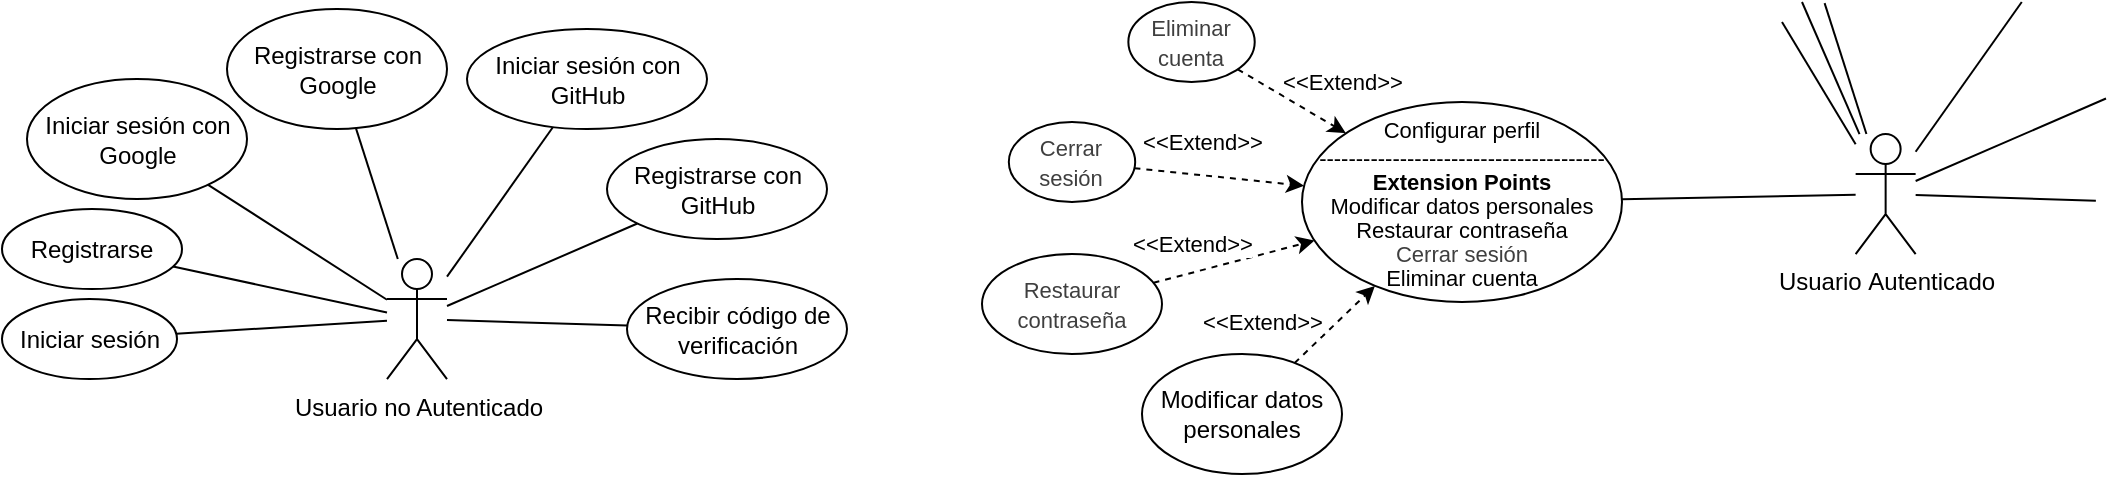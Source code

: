 <mxfile>
    <diagram id="R2lEEEUBdFMjLlhIrx00" name="Page-1">
        <mxGraphModel dx="868" dy="2611" grid="1" gridSize="10" guides="1" tooltips="1" connect="1" arrows="1" fold="1" page="1" pageScale="1" pageWidth="2000" pageHeight="2000" math="0" shadow="0" extFonts="Permanent Marker^https://fonts.googleapis.com/css?family=Permanent+Marker">
            <root>
                <mxCell id="0"/>
                <mxCell id="1" parent="0"/>
                <mxCell id="116" style="edgeStyle=none;html=1;endArrow=none;endFill=0;" parent="1" source="112" edge="1">
                    <mxGeometry relative="1" as="geometry">
                        <mxPoint x="1000" y="-1140" as="targetPoint"/>
                    </mxGeometry>
                </mxCell>
                <mxCell id="118" style="edgeStyle=none;html=1;endArrow=none;endFill=0;" parent="1" source="112" target="132" edge="1">
                    <mxGeometry relative="1" as="geometry">
                        <mxPoint x="937.539" y="-1111.168" as="targetPoint"/>
                    </mxGeometry>
                </mxCell>
                <mxCell id="120" style="edgeStyle=none;html=1;endArrow=none;endFill=0;" parent="1" source="112" edge="1">
                    <mxGeometry relative="1" as="geometry">
                        <mxPoint x="1109.89" y="-1139.996" as="targetPoint"/>
                    </mxGeometry>
                </mxCell>
                <mxCell id="122" style="edgeStyle=none;html=1;endArrow=none;endFill=0;" parent="1" source="112" edge="1">
                    <mxGeometry relative="1" as="geometry">
                        <mxPoint x="1011.299" y="-1139.429" as="targetPoint"/>
                    </mxGeometry>
                </mxCell>
                <mxCell id="124" style="edgeStyle=none;html=1;endArrow=none;endFill=0;" parent="1" source="112" edge="1">
                    <mxGeometry relative="1" as="geometry">
                        <mxPoint x="1152.0" y="-1091.735" as="targetPoint"/>
                    </mxGeometry>
                </mxCell>
                <mxCell id="126" style="edgeStyle=none;html=1;endArrow=none;endFill=0;" parent="1" source="112" edge="1">
                    <mxGeometry relative="1" as="geometry">
                        <mxPoint x="990" y="-1130" as="targetPoint"/>
                    </mxGeometry>
                </mxCell>
                <mxCell id="128" style="edgeStyle=none;html=1;endArrow=none;endFill=0;" parent="1" source="112" edge="1">
                    <mxGeometry relative="1" as="geometry">
                        <mxPoint x="1146.935" y="-1040.594" as="targetPoint"/>
                    </mxGeometry>
                </mxCell>
                <mxCell id="112" value="Usuario&lt;span style=&quot;background-color: transparent;&quot;&gt;&amp;nbsp;Autenticado&lt;/span&gt;" style="shape=umlActor;verticalLabelPosition=bottom;verticalAlign=top;html=1;outlineConnect=0;" parent="1" vertex="1">
                    <mxGeometry x="1026.82" y="-1073.98" width="30" height="60" as="geometry"/>
                </mxCell>
                <mxCell id="132" value="&lt;font style=&quot;font-size: 11px; line-height: 100%;&quot;&gt;Configurar perfil&lt;/font&gt;&lt;div style=&quot;line-height: 100%;&quot;&gt;&lt;font style=&quot;font-size: 11px; line-height: 100%;&quot;&gt;---------------------------------------&lt;/font&gt;&lt;/div&gt;&lt;div style=&quot;line-height: 100%;&quot;&gt;&lt;b&gt;&lt;font style=&quot;font-size: 11px; line-height: 100%;&quot;&gt;Extension Points&lt;/font&gt;&lt;/b&gt;&lt;/div&gt;&lt;div style=&quot;line-height: 100%;&quot;&gt;&lt;font style=&quot;font-size: 11px; line-height: 100%;&quot;&gt;Modificar datos personales&lt;/font&gt;&lt;/div&gt;&lt;div style=&quot;line-height: 100%;&quot;&gt;&lt;span style=&quot;font-size: 11px;&quot;&gt;Restaurar contraseña&lt;/span&gt;&lt;/div&gt;&lt;div style=&quot;line-height: 100%;&quot;&gt;&lt;span style=&quot;color: rgb(63, 63, 63); font-size: 11px;&quot;&gt;Cerrar sesión&lt;/span&gt;&lt;span style=&quot;font-size: 11px;&quot;&gt;&lt;/span&gt;&lt;/div&gt;&lt;div style=&quot;line-height: 100%;&quot;&gt;&lt;span style=&quot;font-size: 11px;&quot;&gt;Eliminar cuenta&lt;/span&gt;&lt;/div&gt;" style="ellipse;whiteSpace=wrap;html=1;" parent="1" vertex="1">
                    <mxGeometry x="750" y="-1090" width="160" height="100" as="geometry"/>
                </mxCell>
                <mxCell id="133" value="Modificar datos personales" style="ellipse;whiteSpace=wrap;html=1;" parent="1" vertex="1">
                    <mxGeometry x="670" y="-963.98" width="100" height="60" as="geometry"/>
                </mxCell>
                <mxCell id="134" value="" style="endArrow=classic;html=1;dashed=1;" parent="1" source="133" target="132" edge="1">
                    <mxGeometry width="50" height="50" relative="1" as="geometry">
                        <mxPoint x="760.951" y="-1164.533" as="sourcePoint"/>
                        <mxPoint x="810.64" y="-1110" as="targetPoint"/>
                    </mxGeometry>
                </mxCell>
                <mxCell id="135" value="&amp;lt;&amp;lt;Extend&amp;gt;&amp;gt;" style="edgeLabel;html=1;align=center;verticalAlign=middle;resizable=0;points=[];" parent="134" vertex="1" connectable="0">
                    <mxGeometry x="-0.129" y="1" relative="1" as="geometry">
                        <mxPoint x="-33" y="-3" as="offset"/>
                    </mxGeometry>
                </mxCell>
                <mxCell id="136" value="&lt;span style=&quot;color: rgb(63, 63, 63); font-size: 11px;&quot;&gt;Restaurar contraseña&lt;/span&gt;" style="ellipse;whiteSpace=wrap;html=1;" parent="1" vertex="1">
                    <mxGeometry x="590" y="-1013.98" width="90" height="50" as="geometry"/>
                </mxCell>
                <mxCell id="137" value="" style="endArrow=classic;html=1;dashed=1;" parent="1" source="136" target="132" edge="1">
                    <mxGeometry width="50" height="50" relative="1" as="geometry">
                        <mxPoint x="860.951" y="-1244.533" as="sourcePoint"/>
                        <mxPoint x="828.286" y="-1162.791" as="targetPoint"/>
                    </mxGeometry>
                </mxCell>
                <mxCell id="138" value="&amp;lt;&amp;lt;Extend&amp;gt;&amp;gt;" style="edgeLabel;html=1;align=center;verticalAlign=middle;resizable=0;points=[];" parent="137" vertex="1" connectable="0">
                    <mxGeometry x="-0.129" y="1" relative="1" as="geometry">
                        <mxPoint x="-16" y="-10" as="offset"/>
                    </mxGeometry>
                </mxCell>
                <mxCell id="139" value="&lt;span style=&quot;color: rgb(63, 63, 63); font-size: 11px;&quot;&gt;Cerrar sesión&lt;/span&gt;" style="ellipse;whiteSpace=wrap;html=1;" parent="1" vertex="1">
                    <mxGeometry x="603.41" y="-1080" width="63.18" height="40" as="geometry"/>
                </mxCell>
                <mxCell id="140" value="" style="endArrow=classic;html=1;dashed=1;" parent="1" source="139" target="132" edge="1">
                    <mxGeometry width="50" height="50" relative="1" as="geometry">
                        <mxPoint x="957.771" y="-1285.533" as="sourcePoint"/>
                        <mxPoint x="931.82" y="-1150" as="targetPoint"/>
                    </mxGeometry>
                </mxCell>
                <mxCell id="141" value="&amp;lt;&amp;lt;Extend&amp;gt;&amp;gt;" style="edgeLabel;html=1;align=center;verticalAlign=middle;resizable=0;points=[];" parent="140" vertex="1" connectable="0">
                    <mxGeometry x="-0.129" y="1" relative="1" as="geometry">
                        <mxPoint x="-3" y="-16" as="offset"/>
                    </mxGeometry>
                </mxCell>
                <mxCell id="142" value="&lt;span style=&quot;color: rgb(63, 63, 63); font-size: 11px;&quot;&gt;Eliminar cuenta&lt;/span&gt;" style="ellipse;whiteSpace=wrap;html=1;" parent="1" vertex="1">
                    <mxGeometry x="663.18" y="-1140" width="63.18" height="40" as="geometry"/>
                </mxCell>
                <mxCell id="143" value="" style="endArrow=classic;html=1;dashed=1;" parent="1" source="142" target="132" edge="1">
                    <mxGeometry width="50" height="50" relative="1" as="geometry">
                        <mxPoint x="1077.151" y="-1275.533" as="sourcePoint"/>
                        <mxPoint x="894.264" y="-1094.89" as="targetPoint"/>
                    </mxGeometry>
                </mxCell>
                <mxCell id="144" value="&amp;lt;&amp;lt;Extend&amp;gt;&amp;gt;" style="edgeLabel;html=1;align=center;verticalAlign=middle;resizable=0;points=[];" parent="143" vertex="1" connectable="0">
                    <mxGeometry x="-0.129" y="1" relative="1" as="geometry">
                        <mxPoint x="28" y="-7" as="offset"/>
                    </mxGeometry>
                </mxCell>
                <mxCell id="145" style="edgeStyle=none;html=1;endArrow=none;endFill=0;" edge="1" parent="1" source="152" target="153">
                    <mxGeometry relative="1" as="geometry">
                        <mxPoint x="307.5" y="-1101.48" as="targetPoint"/>
                    </mxGeometry>
                </mxCell>
                <mxCell id="146" style="edgeStyle=none;html=1;endArrow=none;endFill=0;" edge="1" parent="1" source="152" target="154">
                    <mxGeometry relative="1" as="geometry">
                        <mxPoint x="432.5" y="-1061.48" as="targetPoint"/>
                    </mxGeometry>
                </mxCell>
                <mxCell id="147" style="edgeStyle=none;html=1;endArrow=none;endFill=0;" edge="1" parent="1" source="152" target="155">
                    <mxGeometry relative="1" as="geometry">
                        <mxPoint x="442.5" y="-1001.48" as="targetPoint"/>
                    </mxGeometry>
                </mxCell>
                <mxCell id="148" style="edgeStyle=none;html=1;endArrow=none;endFill=0;" edge="1" parent="1" source="152" target="156">
                    <mxGeometry relative="1" as="geometry">
                        <mxPoint x="212.5" y="-1061.48" as="targetPoint"/>
                    </mxGeometry>
                </mxCell>
                <mxCell id="149" style="edgeStyle=none;html=1;endArrow=none;endFill=0;" edge="1" parent="1" source="152" target="157">
                    <mxGeometry relative="1" as="geometry">
                        <mxPoint x="422.5" y="-1051.48" as="targetPoint"/>
                    </mxGeometry>
                </mxCell>
                <mxCell id="150" style="edgeStyle=none;html=1;endArrow=none;endFill=0;" edge="1" parent="1" source="152" target="158">
                    <mxGeometry relative="1" as="geometry">
                        <mxPoint x="172.5" y="-1011.48" as="targetPoint"/>
                    </mxGeometry>
                </mxCell>
                <mxCell id="151" style="edgeStyle=none;html=1;endArrow=none;endFill=0;" edge="1" parent="1" source="152" target="159">
                    <mxGeometry relative="1" as="geometry">
                        <mxPoint x="422.5" y="-991.48" as="targetPoint"/>
                    </mxGeometry>
                </mxCell>
                <mxCell id="152" value="Usuario no Autenticado" style="shape=umlActor;verticalLabelPosition=bottom;verticalAlign=top;html=1;outlineConnect=0;" vertex="1" parent="1">
                    <mxGeometry x="292.5" y="-1011.48" width="30" height="60" as="geometry"/>
                </mxCell>
                <mxCell id="153" value="Iniciar sesión" style="ellipse;whiteSpace=wrap;html=1;" vertex="1" parent="1">
                    <mxGeometry x="100" y="-991.48" width="87.5" height="40" as="geometry"/>
                </mxCell>
                <mxCell id="154" value="Iniciar sesión con Google" style="ellipse;whiteSpace=wrap;html=1;" vertex="1" parent="1">
                    <mxGeometry x="112.5" y="-1101.48" width="110" height="60" as="geometry"/>
                </mxCell>
                <mxCell id="155" value="Iniciar sesión con GitHub" style="ellipse;whiteSpace=wrap;html=1;" vertex="1" parent="1">
                    <mxGeometry x="332.5" y="-1126.48" width="120" height="50" as="geometry"/>
                </mxCell>
                <mxCell id="156" value="Registrarse con Google" style="ellipse;whiteSpace=wrap;html=1;" vertex="1" parent="1">
                    <mxGeometry x="212.5" y="-1136.48" width="110" height="60" as="geometry"/>
                </mxCell>
                <mxCell id="157" value="Registrarse con GitHub" style="ellipse;whiteSpace=wrap;html=1;" vertex="1" parent="1">
                    <mxGeometry x="402.5" y="-1071.48" width="110" height="50" as="geometry"/>
                </mxCell>
                <mxCell id="158" value="Registrarse" style="ellipse;whiteSpace=wrap;html=1;" vertex="1" parent="1">
                    <mxGeometry x="100" y="-1036.48" width="90" height="40" as="geometry"/>
                </mxCell>
                <mxCell id="159" value="Recibir código de verificación" style="ellipse;whiteSpace=wrap;html=1;" vertex="1" parent="1">
                    <mxGeometry x="412.5" y="-1001.48" width="110" height="50" as="geometry"/>
                </mxCell>
            </root>
        </mxGraphModel>
    </diagram>
</mxfile>